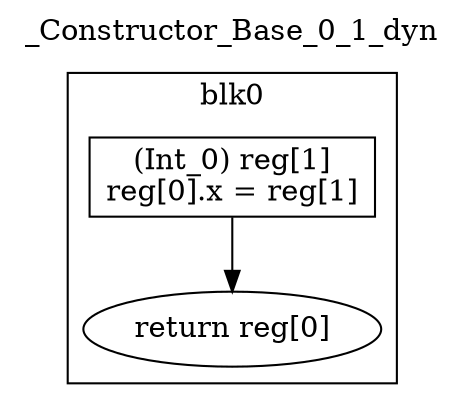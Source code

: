 digraph {
  rankdir=TB;
  b0_l0 -> b0_ret
  b0_l0 [label="(Int_0) reg[1]\nreg[0].x = reg[1]\n", shape=box]
  b0_ret [label="return reg[0]"]
  subgraph cluster_b0 {
    label = "blk0";
    b0_l0;
    b0_ret;
  }
  labelloc="t"
  label="_Constructor_Base_0_1_dyn"
}